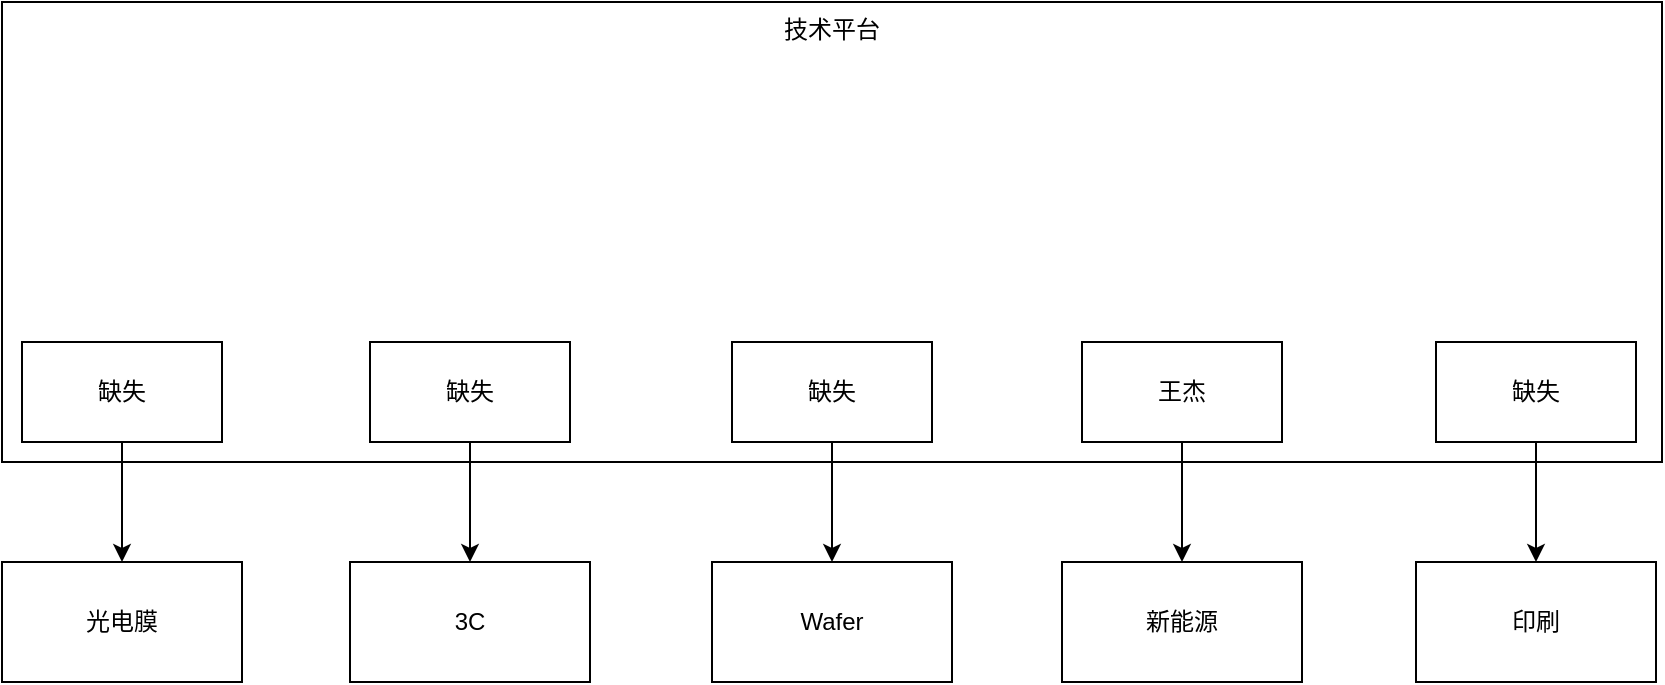 <mxfile version="20.8.22" type="github" pages="2">
  <diagram name="第 1 页" id="GIMb42YBDJYO4a22dqIa">
    <mxGraphModel dx="1387" dy="796" grid="1" gridSize="10" guides="1" tooltips="1" connect="1" arrows="1" fold="1" page="1" pageScale="1" pageWidth="827" pageHeight="1169" math="0" shadow="0">
      <root>
        <mxCell id="0" />
        <mxCell id="1" parent="0" />
        <mxCell id="VZGL9Rk9RH7yD8YdpGHB-1" value="技术平台" style="rounded=0;whiteSpace=wrap;html=1;align=center;verticalAlign=top;" vertex="1" parent="1">
          <mxGeometry x="120" y="10" width="830" height="230" as="geometry" />
        </mxCell>
        <mxCell id="VZGL9Rk9RH7yD8YdpGHB-2" value="光电膜" style="rounded=0;whiteSpace=wrap;html=1;" vertex="1" parent="1">
          <mxGeometry x="120" y="290" width="120" height="60" as="geometry" />
        </mxCell>
        <mxCell id="VZGL9Rk9RH7yD8YdpGHB-3" value="3C" style="rounded=0;whiteSpace=wrap;html=1;" vertex="1" parent="1">
          <mxGeometry x="294" y="290" width="120" height="60" as="geometry" />
        </mxCell>
        <mxCell id="VZGL9Rk9RH7yD8YdpGHB-4" value="Wafer" style="rounded=0;whiteSpace=wrap;html=1;" vertex="1" parent="1">
          <mxGeometry x="475" y="290" width="120" height="60" as="geometry" />
        </mxCell>
        <mxCell id="VZGL9Rk9RH7yD8YdpGHB-5" value="新能源" style="rounded=0;whiteSpace=wrap;html=1;" vertex="1" parent="1">
          <mxGeometry x="650" y="290" width="120" height="60" as="geometry" />
        </mxCell>
        <mxCell id="VZGL9Rk9RH7yD8YdpGHB-6" value="印刷" style="rounded=0;whiteSpace=wrap;html=1;" vertex="1" parent="1">
          <mxGeometry x="827" y="290" width="120" height="60" as="geometry" />
        </mxCell>
        <mxCell id="VZGL9Rk9RH7yD8YdpGHB-14" style="edgeStyle=orthogonalEdgeStyle;rounded=0;orthogonalLoop=1;jettySize=auto;html=1;exitX=0.5;exitY=1;exitDx=0;exitDy=0;" edge="1" parent="1" source="VZGL9Rk9RH7yD8YdpGHB-7" target="VZGL9Rk9RH7yD8YdpGHB-2">
          <mxGeometry relative="1" as="geometry" />
        </mxCell>
        <mxCell id="VZGL9Rk9RH7yD8YdpGHB-7" value="缺失" style="rounded=0;whiteSpace=wrap;html=1;" vertex="1" parent="1">
          <mxGeometry x="130" y="180" width="100" height="50" as="geometry" />
        </mxCell>
        <mxCell id="VZGL9Rk9RH7yD8YdpGHB-13" style="edgeStyle=orthogonalEdgeStyle;rounded=0;orthogonalLoop=1;jettySize=auto;html=1;exitX=0.5;exitY=1;exitDx=0;exitDy=0;" edge="1" parent="1" source="VZGL9Rk9RH7yD8YdpGHB-8" target="VZGL9Rk9RH7yD8YdpGHB-3">
          <mxGeometry relative="1" as="geometry" />
        </mxCell>
        <mxCell id="VZGL9Rk9RH7yD8YdpGHB-8" value="缺失" style="rounded=0;whiteSpace=wrap;html=1;" vertex="1" parent="1">
          <mxGeometry x="304" y="180" width="100" height="50" as="geometry" />
        </mxCell>
        <mxCell id="VZGL9Rk9RH7yD8YdpGHB-11" style="edgeStyle=orthogonalEdgeStyle;rounded=0;orthogonalLoop=1;jettySize=auto;html=1;exitX=0.5;exitY=1;exitDx=0;exitDy=0;entryX=0.5;entryY=0;entryDx=0;entryDy=0;" edge="1" parent="1" source="VZGL9Rk9RH7yD8YdpGHB-9" target="VZGL9Rk9RH7yD8YdpGHB-4">
          <mxGeometry relative="1" as="geometry" />
        </mxCell>
        <mxCell id="VZGL9Rk9RH7yD8YdpGHB-9" value="缺失" style="rounded=0;whiteSpace=wrap;html=1;" vertex="1" parent="1">
          <mxGeometry x="485" y="180" width="100" height="50" as="geometry" />
        </mxCell>
        <mxCell id="VZGL9Rk9RH7yD8YdpGHB-12" style="edgeStyle=orthogonalEdgeStyle;rounded=0;orthogonalLoop=1;jettySize=auto;html=1;exitX=0.5;exitY=1;exitDx=0;exitDy=0;" edge="1" parent="1" source="VZGL9Rk9RH7yD8YdpGHB-10" target="VZGL9Rk9RH7yD8YdpGHB-5">
          <mxGeometry relative="1" as="geometry" />
        </mxCell>
        <mxCell id="VZGL9Rk9RH7yD8YdpGHB-10" value="王杰" style="rounded=0;whiteSpace=wrap;html=1;" vertex="1" parent="1">
          <mxGeometry x="660" y="180" width="100" height="50" as="geometry" />
        </mxCell>
        <mxCell id="VZGL9Rk9RH7yD8YdpGHB-16" style="edgeStyle=orthogonalEdgeStyle;rounded=0;orthogonalLoop=1;jettySize=auto;html=1;exitX=0.5;exitY=1;exitDx=0;exitDy=0;" edge="1" parent="1" source="VZGL9Rk9RH7yD8YdpGHB-15" target="VZGL9Rk9RH7yD8YdpGHB-6">
          <mxGeometry relative="1" as="geometry" />
        </mxCell>
        <mxCell id="VZGL9Rk9RH7yD8YdpGHB-15" value="缺失" style="rounded=0;whiteSpace=wrap;html=1;" vertex="1" parent="1">
          <mxGeometry x="837" y="180" width="100" height="50" as="geometry" />
        </mxCell>
      </root>
    </mxGraphModel>
  </diagram>
  <diagram id="ZOUijs6vi7T0JuXWrZzs" name="第 2 页">
    <mxGraphModel dx="1387" dy="796" grid="1" gridSize="10" guides="1" tooltips="1" connect="1" arrows="1" fold="1" page="1" pageScale="1" pageWidth="827" pageHeight="1169" math="0" shadow="0">
      <root>
        <mxCell id="0" />
        <mxCell id="1" parent="0" />
        <mxCell id="oVFJbvEcMLb_ScjMLiFP-8" style="rounded=0;orthogonalLoop=1;jettySize=auto;html=1;exitX=0;exitY=0;exitDx=0;exitDy=0;entryX=1;entryY=1;entryDx=0;entryDy=0;" edge="1" parent="1" source="oVFJbvEcMLb_ScjMLiFP-1" target="oVFJbvEcMLb_ScjMLiFP-2">
          <mxGeometry relative="1" as="geometry" />
        </mxCell>
        <mxCell id="oVFJbvEcMLb_ScjMLiFP-9" style="rounded=0;orthogonalLoop=1;jettySize=auto;html=1;exitX=0;exitY=0.5;exitDx=0;exitDy=0;" edge="1" parent="1" source="oVFJbvEcMLb_ScjMLiFP-1" target="oVFJbvEcMLb_ScjMLiFP-7">
          <mxGeometry relative="1" as="geometry" />
        </mxCell>
        <mxCell id="oVFJbvEcMLb_ScjMLiFP-10" style="rounded=0;orthogonalLoop=1;jettySize=auto;html=1;exitX=0;exitY=1;exitDx=0;exitDy=0;entryX=1;entryY=0;entryDx=0;entryDy=0;" edge="1" parent="1" source="oVFJbvEcMLb_ScjMLiFP-1" target="oVFJbvEcMLb_ScjMLiFP-6">
          <mxGeometry relative="1" as="geometry" />
        </mxCell>
        <mxCell id="oVFJbvEcMLb_ScjMLiFP-11" style="rounded=0;orthogonalLoop=1;jettySize=auto;html=1;exitX=1;exitY=1;exitDx=0;exitDy=0;entryX=0;entryY=0;entryDx=0;entryDy=0;" edge="1" parent="1" source="oVFJbvEcMLb_ScjMLiFP-1" target="oVFJbvEcMLb_ScjMLiFP-5">
          <mxGeometry relative="1" as="geometry" />
        </mxCell>
        <mxCell id="oVFJbvEcMLb_ScjMLiFP-12" style="rounded=0;orthogonalLoop=1;jettySize=auto;html=1;exitX=1;exitY=0.5;exitDx=0;exitDy=0;" edge="1" parent="1" source="oVFJbvEcMLb_ScjMLiFP-1" target="oVFJbvEcMLb_ScjMLiFP-4">
          <mxGeometry relative="1" as="geometry" />
        </mxCell>
        <mxCell id="oVFJbvEcMLb_ScjMLiFP-13" style="rounded=0;orthogonalLoop=1;jettySize=auto;html=1;exitX=1;exitY=0;exitDx=0;exitDy=0;entryX=0;entryY=1;entryDx=0;entryDy=0;" edge="1" parent="1" source="oVFJbvEcMLb_ScjMLiFP-1" target="oVFJbvEcMLb_ScjMLiFP-3">
          <mxGeometry relative="1" as="geometry" />
        </mxCell>
        <mxCell id="oVFJbvEcMLb_ScjMLiFP-1" value="项目延迟率高" style="ellipse;whiteSpace=wrap;html=1;aspect=fixed;" vertex="1" parent="1">
          <mxGeometry x="340" y="240" width="120" height="120" as="geometry" />
        </mxCell>
        <mxCell id="oVFJbvEcMLb_ScjMLiFP-2" value="技术积累" style="rounded=0;whiteSpace=wrap;html=1;" vertex="1" parent="1">
          <mxGeometry x="200" y="140" width="120" height="60" as="geometry" />
        </mxCell>
        <mxCell id="oVFJbvEcMLb_ScjMLiFP-3" value="项目管控" style="rounded=0;whiteSpace=wrap;html=1;" vertex="1" parent="1">
          <mxGeometry x="480" y="140" width="120" height="60" as="geometry" />
        </mxCell>
        <mxCell id="oVFJbvEcMLb_ScjMLiFP-4" value="项目资源" style="rounded=0;whiteSpace=wrap;html=1;" vertex="1" parent="1">
          <mxGeometry x="510" y="270" width="120" height="60" as="geometry" />
        </mxCell>
        <mxCell id="oVFJbvEcMLb_ScjMLiFP-5" value="计划合理性" style="rounded=0;whiteSpace=wrap;html=1;" vertex="1" parent="1">
          <mxGeometry x="480" y="400" width="120" height="60" as="geometry" />
        </mxCell>
        <mxCell id="oVFJbvEcMLb_ScjMLiFP-6" value="开发流程" style="rounded=0;whiteSpace=wrap;html=1;" vertex="1" parent="1">
          <mxGeometry x="200" y="400" width="120" height="60" as="geometry" />
        </mxCell>
        <mxCell id="oVFJbvEcMLb_ScjMLiFP-7" value="技术问题" style="rounded=0;whiteSpace=wrap;html=1;" vertex="1" parent="1">
          <mxGeometry x="170" y="270" width="120" height="60" as="geometry" />
        </mxCell>
      </root>
    </mxGraphModel>
  </diagram>
</mxfile>
